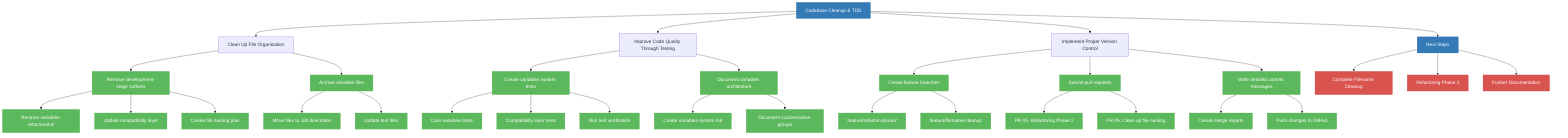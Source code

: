 graph TD
    classDef complete fill:#5cb85c,stroke:#4cae4c,color:white
    classDef inProgress fill:#f0ad4e,stroke:#eea236,color:white
    classDef todo fill:#d9534f,stroke:#d43f3a,color:white
    classDef milestone fill:#337ab7,stroke:#2e6da4,color:white

    Project["Codebase Cleanup & TDD"]:::milestone --> Goal1["Clean Up File Organization"]
    Project --> Goal2["Improve Code Quality Through Testing"]
    Project --> Goal3["Implement Proper Version Control"]
    
    %% Goal 1 - Clean Up File Organization
    Goal1 --> MS1_1["Remove development-stage suffixes"]:::complete
    Goal1 --> MS1_2["Archive obsolete files"]:::complete
    
    MS1_1 --> Task1_1["Rename variables-refactored.el"]:::complete
    MS1_1 --> Task1_2["Update compatibility layer"]:::complete
    MS1_1 --> Task1_3["Create file naming plan"]:::complete
    
    MS1_2 --> Task1_4["Move files to .old directories"]:::complete
    MS1_2 --> Task1_5["Update test files"]:::complete
    
    %% Goal 2 - Improve Code Quality Through Testing
    Goal2 --> MS2_1["Create variables system tests"]:::complete
    Goal2 --> MS2_2["Document variables architecture"]:::complete
    
    MS2_1 --> Task2_1["Core variables tests"]:::complete
    MS2_1 --> Task2_2["Compatibility layer tests"]:::complete
    MS2_1 --> Task2_3["Run test verification"]:::complete
    
    MS2_2 --> Task2_4["Create variables-system.md"]:::complete
    MS2_2 --> Task2_5["Document customization groups"]:::complete
    
    %% Goal 3 - Implement Proper Version Control
    Goal3 --> MS3_1["Create feature branches"]:::complete
    Goal3 --> MS3_2["Submit pull requests"]:::complete
    Goal3 --> MS3_3["Write detailed commit messages"]:::complete
    
    MS3_1 --> Task3_1["feature/refactor-phase2"]:::complete
    MS3_1 --> Task3_2["feature/filename-cleanup"]:::complete
    
    MS3_2 --> Task3_3["PR #5: Refactoring Phase 2"]:::complete
    MS3_2 --> Task3_4["PR #6: Clean up file naming"]:::complete
    
    MS3_3 --> Task3_5["Create merge reports"]:::complete
    MS3_3 --> Task3_6["Push changes to GitHub"]:::complete
    
    %% Next Steps
    Project --> Next["Next Steps"]:::milestone
    
    Next --> Next1["Complete Filename Cleanup"]:::todo
    Next --> Next2["Refactoring Phase 3"]:::todo
    Next --> Next3["Further Documentation"]:::todo